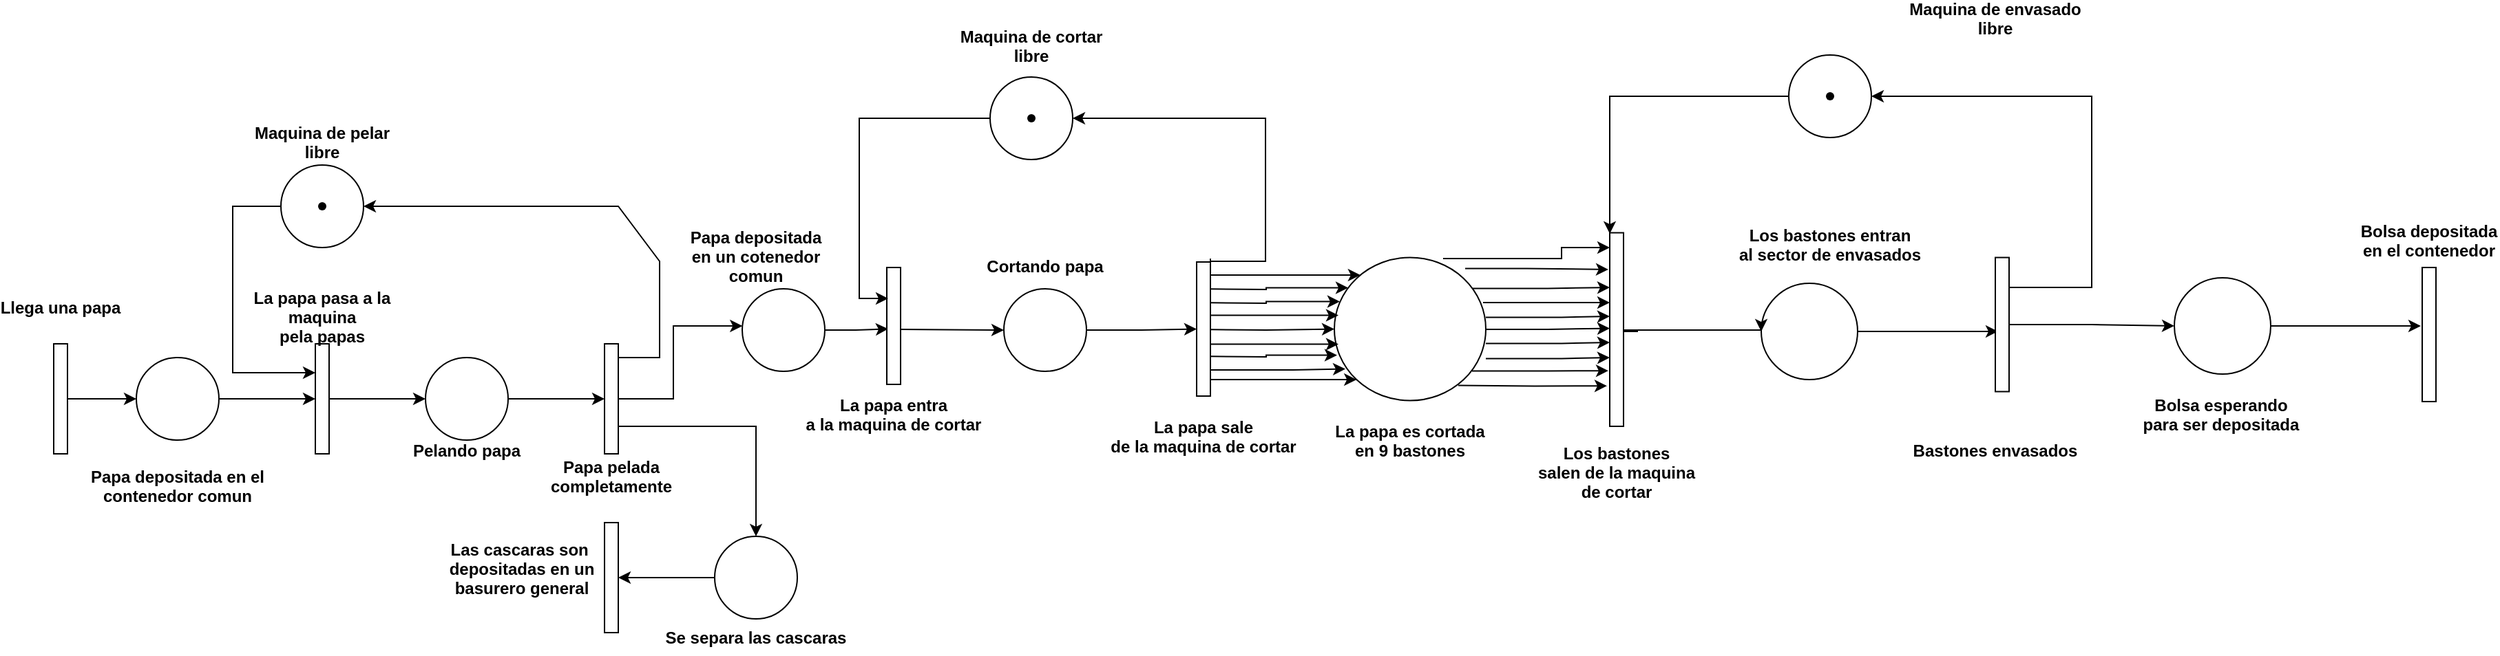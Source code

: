 <mxfile version="15.5.5" type="device"><diagram id="D4oEG7KEl-OamSE9ApVd" name="Page-1"><mxGraphModel dx="1108" dy="1651" grid="1" gridSize="10" guides="1" tooltips="1" connect="1" arrows="1" fold="1" page="1" pageScale="1" pageWidth="827" pageHeight="1169" math="0" shadow="0"><root><mxCell id="0"/><mxCell id="1" parent="0"/><mxCell id="fOKdmzHbXcvWnsDtGCh3-7" value="" style="edgeStyle=orthogonalEdgeStyle;rounded=0;orthogonalLoop=1;jettySize=auto;html=1;" parent="1" source="fOKdmzHbXcvWnsDtGCh3-2" target="fOKdmzHbXcvWnsDtGCh3-5" edge="1"><mxGeometry relative="1" as="geometry"/></mxCell><mxCell id="fOKdmzHbXcvWnsDtGCh3-2" value="&lt;span style=&quot;color: rgba(0 , 0 , 0 , 0) ; font-family: monospace ; font-size: 0px&quot;&gt;&lt;font style=&quot;vertical-align: inherit&quot;&gt;&lt;font style=&quot;vertical-align: inherit&quot;&gt;&lt;font style=&quot;vertical-align: inherit&quot;&gt;&lt;font style=&quot;vertical-align: inherit&quot;&gt;% 3CmxGraphModel% 3E% 3Croot% 3E% 3CmxCell% 20id% 3D% 220% 22% 2F% 3E% 3CmxCell% 20id% 3D% 221% 22% 20parent% 3D% 220% 22% 2F% 3E% 3CmxCell% 20id% 3D % 222% 22% 20valor% 3D% 22% 22% 20style% 3D% 22html% 3D1% 3Bpoints% 3D% 5B% 5D% 3Bperímetro% 3DorthogonalPerimeter% 3B% 22% 20vertex% 3D% 221% 22% 20 parent% 3D% 221% 22% 3E% 3CmxGeometry% 20x% 3D% 2240% 22% 20y% 3D% 22160% 22% 20width% 3D% 2210% 22% 20height% 3D% 2280% 22% 20as% 3D% 22geometry% 22% 2F% 3E% 3C% 2FmxCell% 3E% 3C% 2Froot% 3E% 3C% 2FmxGraphModel% 3E&lt;/font&gt;&lt;/font&gt;&lt;/font&gt;&lt;/font&gt;&lt;/span&gt;" style="html=1;points=[];perimeter=orthogonalPerimeter;" parent="1" vertex="1"><mxGeometry x="40" y="160" width="10" height="80" as="geometry"/></mxCell><mxCell id="fOKdmzHbXcvWnsDtGCh3-3" value="Llega una papa" style="text;align=center;fontStyle=1;verticalAlign=middle;spacingLeft=3;spacingRight=3;strokeColor=none;rotatable=0;points=[[0,0.5],[1,0.5]];portConstraint=eastwest;" parent="1" vertex="1"><mxGeometry x="5" y="120" width="80" height="26" as="geometry"/></mxCell><mxCell id="fOKdmzHbXcvWnsDtGCh3-9" style="edgeStyle=orthogonalEdgeStyle;rounded=0;orthogonalLoop=1;jettySize=auto;html=1;exitX=1;exitY=0.5;exitDx=0;exitDy=0;entryX=0;entryY=0.5;entryDx=0;entryDy=0;entryPerimeter=0;" parent="1" source="fOKdmzHbXcvWnsDtGCh3-5" target="fOKdmzHbXcvWnsDtGCh3-8" edge="1"><mxGeometry relative="1" as="geometry"/></mxCell><mxCell id="fOKdmzHbXcvWnsDtGCh3-5" value="" style="ellipse;whiteSpace=wrap;html=1;aspect=fixed;" parent="1" vertex="1"><mxGeometry x="100" y="170" width="60" height="60" as="geometry"/></mxCell><mxCell id="fOKdmzHbXcvWnsDtGCh3-24" value="" style="edgeStyle=orthogonalEdgeStyle;rounded=0;orthogonalLoop=1;jettySize=auto;html=1;entryX=0;entryY=0.5;entryDx=0;entryDy=0;" parent="1" source="fOKdmzHbXcvWnsDtGCh3-8" target="fOKdmzHbXcvWnsDtGCh3-21" edge="1"><mxGeometry relative="1" as="geometry"><Array as="points"><mxPoint x="290" y="200"/><mxPoint x="290" y="200"/></Array></mxGeometry></mxCell><mxCell id="fOKdmzHbXcvWnsDtGCh3-8" value="&lt;span style=&quot;color: rgba(0 , 0 , 0 , 0) ; font-family: monospace ; font-size: 0px&quot;&gt;&lt;font style=&quot;vertical-align: inherit&quot;&gt;&lt;font style=&quot;vertical-align: inherit&quot;&gt;% 3CmxGraphModel% 3E% 3Croot% 3E% 3CmxCell% 20id% 3D% 220% 22% 2F% 3E% 3CmxCell% 20id% 3D% 221% 22% 20parent% 3D% 220% 22% 2F% 3E% 3CmxCell% 20id% 3D % 222% 22% 20valor% 3D% 22% 22% 20style% 3D% 22html% 3D1% 3Bpoints% 3D% 5B% 5D% 3Bperímetro% 3DorthogonalPerimeter% 3B% 22% 20vertex% 3D% 221% 22% 20 parent% 3D% 221 % 22% 3E% 3CmxGeometry% 20x% 3D% 2240% 22% 20y% 3D% 22160% 22% 20width% 3D% 2210% 22% 20height% 3D% 2280% 22% 20as% 3D% 22geometry% 22% 2F% 3E % 3C% 2FmxCell% 3E% 3C% 2Froot% 3E% 3C% 2FmxGraphModel% 3E&lt;/font&gt;&lt;/font&gt;&lt;/span&gt;" style="html=1;points=[];perimeter=orthogonalPerimeter;" parent="1" vertex="1"><mxGeometry x="230" y="160" width="10" height="80" as="geometry"/></mxCell><mxCell id="fOKdmzHbXcvWnsDtGCh3-10" value="La papa pasa a la &#10;maquina &#10;pela papas&#10;" style="text;align=center;fontStyle=1;verticalAlign=middle;spacingLeft=3;spacingRight=3;strokeColor=none;rotatable=0;points=[[0,0.5],[1,0.5]];portConstraint=eastwest;" parent="1" vertex="1"><mxGeometry x="195" y="134" width="80" height="26" as="geometry"/></mxCell><mxCell id="fOKdmzHbXcvWnsDtGCh3-20" style="edgeStyle=orthogonalEdgeStyle;rounded=0;orthogonalLoop=1;jettySize=auto;html=1;exitX=0;exitY=0.5;exitDx=0;exitDy=0;entryX=0;entryY=0.263;entryDx=0;entryDy=0;entryPerimeter=0;" parent="1" source="fOKdmzHbXcvWnsDtGCh3-12" target="fOKdmzHbXcvWnsDtGCh3-8" edge="1"><mxGeometry relative="1" as="geometry"><Array as="points"><mxPoint x="170" y="60"/><mxPoint x="170" y="181"/></Array></mxGeometry></mxCell><mxCell id="fOKdmzHbXcvWnsDtGCh3-12" value="" style="ellipse;whiteSpace=wrap;html=1;aspect=fixed;" parent="1" vertex="1"><mxGeometry x="205" y="30" width="60" height="60" as="geometry"/></mxCell><mxCell id="fOKdmzHbXcvWnsDtGCh3-14" value="" style="shape=waypoint;sketch=0;fillStyle=solid;size=6;pointerEvents=1;points=[];fillColor=none;resizable=0;rotatable=0;perimeter=centerPerimeter;snapToPoint=1;" parent="1" vertex="1"><mxGeometry x="215" y="40" width="40" height="40" as="geometry"/></mxCell><mxCell id="fOKdmzHbXcvWnsDtGCh3-17" value="Papa depositada en el &#10;contenedor comun" style="text;align=center;fontStyle=1;verticalAlign=middle;spacingLeft=3;spacingRight=3;strokeColor=none;rotatable=0;points=[[0,0.5],[1,0.5]];portConstraint=eastwest;" parent="1" vertex="1"><mxGeometry x="90" y="250" width="80" height="26" as="geometry"/></mxCell><mxCell id="fOKdmzHbXcvWnsDtGCh3-18" value="Maquina de pelar&#10;libre" style="text;align=center;fontStyle=1;verticalAlign=middle;spacingLeft=3;spacingRight=3;strokeColor=none;rotatable=0;points=[[0,0.5],[1,0.5]];portConstraint=eastwest;" parent="1" vertex="1"><mxGeometry x="195" width="80" height="26" as="geometry"/></mxCell><mxCell id="fOKdmzHbXcvWnsDtGCh3-27" style="edgeStyle=orthogonalEdgeStyle;rounded=0;orthogonalLoop=1;jettySize=auto;html=1;exitX=1;exitY=0.5;exitDx=0;exitDy=0;" parent="1" source="fOKdmzHbXcvWnsDtGCh3-21" target="fOKdmzHbXcvWnsDtGCh3-26" edge="1"><mxGeometry relative="1" as="geometry"/></mxCell><mxCell id="fOKdmzHbXcvWnsDtGCh3-21" value="" style="ellipse;whiteSpace=wrap;html=1;aspect=fixed;" parent="1" vertex="1"><mxGeometry x="310" y="170" width="60" height="60" as="geometry"/></mxCell><mxCell id="fOKdmzHbXcvWnsDtGCh3-25" value="Pelando papa" style="text;align=center;fontStyle=1;verticalAlign=middle;spacingLeft=3;spacingRight=3;strokeColor=none;rotatable=0;points=[[0,0.5],[1,0.5]];portConstraint=eastwest;" parent="1" vertex="1"><mxGeometry x="300" y="224" width="80" height="26" as="geometry"/></mxCell><mxCell id="fOKdmzHbXcvWnsDtGCh3-35" value="" style="edgeStyle=orthogonalEdgeStyle;rounded=0;orthogonalLoop=1;jettySize=auto;html=1;" parent="1" source="fOKdmzHbXcvWnsDtGCh3-26" target="fOKdmzHbXcvWnsDtGCh3-34" edge="1"><mxGeometry relative="1" as="geometry"><Array as="points"><mxPoint x="490" y="200"/><mxPoint x="490" y="147"/></Array></mxGeometry></mxCell><mxCell id="fOKdmzHbXcvWnsDtGCh3-37" value="" style="edgeStyle=orthogonalEdgeStyle;rounded=0;orthogonalLoop=1;jettySize=auto;html=1;" parent="1" source="fOKdmzHbXcvWnsDtGCh3-26" target="fOKdmzHbXcvWnsDtGCh3-36" edge="1"><mxGeometry relative="1" as="geometry"><Array as="points"><mxPoint x="550" y="220"/></Array></mxGeometry></mxCell><mxCell id="fOKdmzHbXcvWnsDtGCh3-26" value="&lt;span style=&quot;color: rgba(0 , 0 , 0 , 0) ; font-family: monospace ; font-size: 0px&quot;&gt;&lt;font style=&quot;vertical-align: inherit&quot;&gt;&lt;font style=&quot;vertical-align: inherit&quot;&gt;% 3CmxGraphModel% 3E% 3Croot% 3E% 3CmxCell% 20id% 3D% 220% 22% 2F% 3E% 3CmxCell% 20id% 3D% 221% 22% 20parent% 3D% 220% 22% 2F% 3E% 3CmxCell% 20id% 3D % 222% 22% 20valor% 3D% 22% 22% 20style% 3D% 22html% 3D1% 3Bpoints% 3D% 5B% 5D% 3Bperímetro% 3DorthogonalPerimeter% 3B% 22% 20vertex% 3D% 221% 22% 20 parent% 3D% 221 % 22% 3E% 3CmxGeometry% 20x% 3D% 2240% 22% 20y% 3D% 22160% 22% 20width% 3D% 2210% 22% 20height% 3D% 2280% 22% 20as% 3D% 22geometry% 22% 2F% 3E % 3C% 2FmxCell% 3E% 3C% 2Froot% 3E% 3C% 2FmxGraphModel% 3E&lt;/font&gt;&lt;/font&gt;&lt;/span&gt;" style="html=1;points=[];perimeter=orthogonalPerimeter;" parent="1" vertex="1"><mxGeometry x="440" y="160" width="10" height="80" as="geometry"/></mxCell><mxCell id="fOKdmzHbXcvWnsDtGCh3-29" value="Papa pelada&#10;completamente&#10;" style="text;align=center;fontStyle=1;verticalAlign=middle;spacingLeft=3;spacingRight=3;strokeColor=none;rotatable=0;points=[[0,0.5],[1,0.5]];portConstraint=eastwest;" parent="1" vertex="1"><mxGeometry x="405" y="250" width="80" height="26" as="geometry"/></mxCell><mxCell id="fOKdmzHbXcvWnsDtGCh3-33" value="" style="endArrow=classic;html=1;rounded=0;entryX=1;entryY=0.5;entryDx=0;entryDy=0;exitX=1;exitY=0.125;exitDx=0;exitDy=0;exitPerimeter=0;" parent="1" source="fOKdmzHbXcvWnsDtGCh3-26" target="fOKdmzHbXcvWnsDtGCh3-12" edge="1"><mxGeometry width="50" height="50" relative="1" as="geometry"><mxPoint x="450" y="196" as="sourcePoint"/><mxPoint x="500" y="146" as="targetPoint"/><Array as="points"><mxPoint x="470" y="170"/><mxPoint x="480" y="170"/><mxPoint x="480" y="140"/><mxPoint x="480" y="100"/><mxPoint x="450" y="60"/></Array></mxGeometry></mxCell><mxCell id="NFTWYxHPzE-0MdY0KXbx-3" style="edgeStyle=orthogonalEdgeStyle;rounded=0;orthogonalLoop=1;jettySize=auto;html=1;exitX=1;exitY=0.5;exitDx=0;exitDy=0;entryX=0.1;entryY=0.525;entryDx=0;entryDy=0;entryPerimeter=0;" parent="1" source="fOKdmzHbXcvWnsDtGCh3-34" target="NFTWYxHPzE-0MdY0KXbx-2" edge="1"><mxGeometry relative="1" as="geometry"/></mxCell><mxCell id="fOKdmzHbXcvWnsDtGCh3-34" value="" style="ellipse;whiteSpace=wrap;html=1;" parent="1" vertex="1"><mxGeometry x="540" y="120" width="60" height="60" as="geometry"/></mxCell><mxCell id="fOKdmzHbXcvWnsDtGCh3-40" value="" style="edgeStyle=orthogonalEdgeStyle;rounded=0;orthogonalLoop=1;jettySize=auto;html=1;" parent="1" source="fOKdmzHbXcvWnsDtGCh3-36" target="fOKdmzHbXcvWnsDtGCh3-38" edge="1"><mxGeometry relative="1" as="geometry"/></mxCell><mxCell id="fOKdmzHbXcvWnsDtGCh3-36" value="" style="ellipse;whiteSpace=wrap;html=1;" parent="1" vertex="1"><mxGeometry x="520" y="300" width="60" height="60" as="geometry"/></mxCell><mxCell id="fOKdmzHbXcvWnsDtGCh3-38" value="&lt;span style=&quot;color: rgba(0 , 0 , 0 , 0) ; font-family: monospace ; font-size: 0px&quot;&gt;&lt;font style=&quot;vertical-align: inherit&quot;&gt;&lt;font style=&quot;vertical-align: inherit&quot;&gt;% 3CmxGraphModel% 3E% 3Croot% 3E% 3CmxCell% 20id% 3D% 220% 22% 2F% 3E% 3CmxCell% 20id% 3D% 221% 22% 20parent% 3D% 220% 22% 2F% 3E% 3CmxCell% 20id% 3D % 222% 22% 20valor% 3D% 22% 22% 20style% 3D% 22html% 3D1% 3Bpoints% 3D% 5B% 5D% 3Bperímetro% 3DorthogonalPerimeter% 3B% 22% 20vertex% 3D% 221% 22% 20 parent% 3D% 221 % 22% 3E% 3CmxGeometry% 20x% 3D% 2240% 22% 20y% 3D% 22160% 22% 20width% 3D% 2210% 22% 20height% 3D% 2280% 22% 20as% 3D% 22geometry% 22% 2F% 3E % 3C% 2FmxCell% 3E% 3C% 2Froot% 3E% 3C% 2FmxGraphModel% 3E&lt;/font&gt;&lt;/font&gt;&lt;/span&gt;" style="html=1;points=[];perimeter=orthogonalPerimeter;" parent="1" vertex="1"><mxGeometry x="440" y="290" width="10" height="80" as="geometry"/></mxCell><mxCell id="fOKdmzHbXcvWnsDtGCh3-41" value="Se separa las cascaras" style="text;align=center;fontStyle=1;verticalAlign=middle;spacingLeft=3;spacingRight=3;strokeColor=none;rotatable=0;points=[[0,0.5],[1,0.5]];portConstraint=eastwest;" parent="1" vertex="1"><mxGeometry x="510" y="360" width="80" height="26" as="geometry"/></mxCell><mxCell id="fOKdmzHbXcvWnsDtGCh3-42" value="Las cascaras son &#10;depositadas en un&#10;basurero general&#10;" style="text;align=center;fontStyle=1;verticalAlign=middle;spacingLeft=3;spacingRight=3;strokeColor=none;rotatable=0;points=[[0,0.5],[1,0.5]];portConstraint=eastwest;" parent="1" vertex="1"><mxGeometry x="340" y="317" width="80" height="26" as="geometry"/></mxCell><mxCell id="fOKdmzHbXcvWnsDtGCh3-43" value="Papa depositada&#10;en un cotenedor&#10;comun&#10;" style="text;align=center;fontStyle=1;verticalAlign=middle;spacingLeft=3;spacingRight=3;strokeColor=none;rotatable=0;points=[[0,0.5],[1,0.5]];portConstraint=eastwest;" parent="1" vertex="1"><mxGeometry x="510" y="90" width="80" height="26" as="geometry"/></mxCell><mxCell id="fOKdmzHbXcvWnsDtGCh3-48" value="" style="edgeStyle=orthogonalEdgeStyle;rounded=0;orthogonalLoop=1;jettySize=auto;html=1;" parent="1" source="fOKdmzHbXcvWnsDtGCh3-44" target="fOKdmzHbXcvWnsDtGCh3-47" edge="1"><mxGeometry relative="1" as="geometry"><Array as="points"><mxPoint x="940" y="110"/><mxPoint x="940" y="110"/></Array></mxGeometry></mxCell><mxCell id="fOKdmzHbXcvWnsDtGCh3-46" value="Los bastones&#10;salen de la maquina&#10;de cortar" style="text;align=center;fontStyle=1;verticalAlign=middle;spacingLeft=3;spacingRight=3;strokeColor=none;rotatable=0;points=[[0,0.5],[1,0.5]];portConstraint=eastwest;" parent="1" vertex="1"><mxGeometry x="1135" y="240" width="80" height="26" as="geometry"/></mxCell><mxCell id="fOKdmzHbXcvWnsDtGCh3-47" value="" style="ellipse;whiteSpace=wrap;html=1;" parent="1" vertex="1"><mxGeometry x="970" y="97.25" width="110" height="104" as="geometry"/></mxCell><mxCell id="fOKdmzHbXcvWnsDtGCh3-49" value="La papa es cortada&#10;en 9 bastones&#10;" style="text;align=center;fontStyle=1;verticalAlign=middle;spacingLeft=3;spacingRight=3;strokeColor=none;rotatable=0;points=[[0,0.5],[1,0.5]];portConstraint=eastwest;" parent="1" vertex="1"><mxGeometry x="985" y="224" width="80" height="26" as="geometry"/></mxCell><mxCell id="fOKdmzHbXcvWnsDtGCh3-51" value="&lt;span style=&quot;color: rgba(0 , 0 , 0 , 0) ; font-family: monospace ; font-size: 0px&quot;&gt;&lt;font style=&quot;vertical-align: inherit&quot;&gt;&lt;font style=&quot;vertical-align: inherit&quot;&gt;% 3CmxGraphModel% 3E% 3Croot% 3E% 3CmxCell% 20id% 3D% 220% 22% 2F% 3E% 3CmxCell% 20id% 3D% 221% 22% 20parent% 3D% 220% 22% 2F% 3E% 3CmxCell% 20id% 3D % 222% 22% 20valor% 3D% 22% 22% 20style% 3D% 22html% 3D1% 3Bpoints% 3D% 5B% 5D% 3Bperímetro% 3DorthogonalPerimeter% 3B% 22% 20vertex% 3D% 221% 22% 20 parent% 3D% 221 % 22% 3E% 3CmxGeometry% 20x% 3D% 2240% 22% 20y% 3D% 22160% 22% 20width% 3D% 2210% 22% 20height% 3D% 2280% 22% 20as% 3D% 22geometry% 22% 2F% 3E % 3C% 2FmxCell% 3E% 3C% 2Froot% 3E% 3C% 2FmxGraphModel% 3E&lt;/font&gt;&lt;/font&gt;&lt;/span&gt;" style="html=1;points=[];perimeter=orthogonalPerimeter;" parent="1" vertex="1"><mxGeometry x="1170" y="79.25" width="10" height="140.75" as="geometry"/></mxCell><mxCell id="7FnCor6ieRvpIxcYqq8b-2" value="" style="edgeStyle=orthogonalEdgeStyle;rounded=0;orthogonalLoop=1;jettySize=auto;html=1;entryX=0.091;entryY=0.212;entryDx=0;entryDy=0;entryPerimeter=0;" parent="1" target="fOKdmzHbXcvWnsDtGCh3-47" edge="1"><mxGeometry relative="1" as="geometry"><mxPoint x="870" y="120" as="sourcePoint"/><mxPoint x="960" y="120" as="targetPoint"/></mxGeometry></mxCell><mxCell id="7FnCor6ieRvpIxcYqq8b-4" value="" style="edgeStyle=orthogonalEdgeStyle;rounded=0;orthogonalLoop=1;jettySize=auto;html=1;entryX=0.027;entryY=0.404;entryDx=0;entryDy=0;entryPerimeter=0;" parent="1" target="fOKdmzHbXcvWnsDtGCh3-47" edge="1"><mxGeometry relative="1" as="geometry"><mxPoint x="870" y="146" as="sourcePoint"/><mxPoint x="960" y="146" as="targetPoint"/><Array as="points"><mxPoint x="870" y="140"/></Array></mxGeometry></mxCell><mxCell id="7FnCor6ieRvpIxcYqq8b-5" value="" style="edgeStyle=orthogonalEdgeStyle;rounded=0;orthogonalLoop=1;jettySize=auto;html=1;entryX=0.036;entryY=0.308;entryDx=0;entryDy=0;entryPerimeter=0;" parent="1" target="fOKdmzHbXcvWnsDtGCh3-47" edge="1"><mxGeometry relative="1" as="geometry"><mxPoint x="870" y="130" as="sourcePoint"/><mxPoint x="960" y="130" as="targetPoint"/></mxGeometry></mxCell><mxCell id="7FnCor6ieRvpIxcYqq8b-6" value="" style="edgeStyle=orthogonalEdgeStyle;rounded=0;orthogonalLoop=1;jettySize=auto;html=1;entryX=0;entryY=0.5;entryDx=0;entryDy=0;" parent="1" target="fOKdmzHbXcvWnsDtGCh3-47" edge="1"><mxGeometry relative="1" as="geometry"><mxPoint x="870" y="149.5" as="sourcePoint"/><mxPoint x="960" y="149.5" as="targetPoint"/></mxGeometry></mxCell><mxCell id="7FnCor6ieRvpIxcYqq8b-7" value="" style="edgeStyle=orthogonalEdgeStyle;rounded=0;orthogonalLoop=1;jettySize=auto;html=1;entryX=0.027;entryY=0.606;entryDx=0;entryDy=0;entryPerimeter=0;" parent="1" target="fOKdmzHbXcvWnsDtGCh3-47" edge="1"><mxGeometry relative="1" as="geometry"><mxPoint x="870" y="159" as="sourcePoint"/><mxPoint x="960" y="159" as="targetPoint"/><Array as="points"><mxPoint x="870" y="161"/></Array></mxGeometry></mxCell><mxCell id="7FnCor6ieRvpIxcYqq8b-8" value="" style="edgeStyle=orthogonalEdgeStyle;rounded=0;orthogonalLoop=1;jettySize=auto;html=1;entryX=0.018;entryY=0.683;entryDx=0;entryDy=0;entryPerimeter=0;" parent="1" target="fOKdmzHbXcvWnsDtGCh3-47" edge="1"><mxGeometry relative="1" as="geometry"><mxPoint x="870" y="169" as="sourcePoint"/><mxPoint x="960" y="169" as="targetPoint"/></mxGeometry></mxCell><mxCell id="7FnCor6ieRvpIxcYqq8b-10" value="" style="edgeStyle=orthogonalEdgeStyle;rounded=0;orthogonalLoop=1;jettySize=auto;html=1;entryX=0.073;entryY=0.779;entryDx=0;entryDy=0;entryPerimeter=0;" parent="1" target="fOKdmzHbXcvWnsDtGCh3-47" edge="1"><mxGeometry relative="1" as="geometry"><mxPoint x="870" y="179" as="sourcePoint"/><mxPoint x="960" y="179" as="targetPoint"/><Array as="points"><mxPoint x="940" y="179"/><mxPoint x="940" y="179"/></Array></mxGeometry></mxCell><mxCell id="7FnCor6ieRvpIxcYqq8b-11" value="" style="edgeStyle=orthogonalEdgeStyle;rounded=0;orthogonalLoop=1;jettySize=auto;html=1;entryX=0;entryY=1;entryDx=0;entryDy=0;startArrow=none;" parent="1" source="fOKdmzHbXcvWnsDtGCh3-44" target="fOKdmzHbXcvWnsDtGCh3-47" edge="1"><mxGeometry relative="1" as="geometry"><mxPoint x="870" y="189" as="sourcePoint"/><mxPoint x="960" y="189" as="targetPoint"/><Array as="points"><mxPoint x="870" y="187"/></Array></mxGeometry></mxCell><mxCell id="7FnCor6ieRvpIxcYqq8b-12" value="Los bastones entran&#10;al sector de envasados" style="text;align=center;fontStyle=1;verticalAlign=middle;spacingLeft=3;spacingRight=3;strokeColor=none;rotatable=0;points=[[0,0.5],[1,0.5]];portConstraint=eastwest;" parent="1" vertex="1"><mxGeometry x="1290" y="74.5" width="80" height="26" as="geometry"/></mxCell><mxCell id="NFTWYxHPzE-0MdY0KXbx-2" value="&lt;span style=&quot;color: rgba(0 , 0 , 0 , 0) ; font-family: monospace ; font-size: 0px&quot;&gt;&lt;font style=&quot;vertical-align: inherit&quot;&gt;&lt;font style=&quot;vertical-align: inherit&quot;&gt;% 3CmxGraphModel% 3E% 3Croot% 3E% 3CmxCell% 20id% 3D% 220% 22% 2F% 3E% 3CmxCell% 20id% 3D% 221% 22% 20parent% 3D% 220% 22% 2F% 3E% 3CmxCell% 20id% 3D % 222% 22% 20valor% 3D% 22% 22% 20style% 3D% 22html% 3D1% 3Bpoints% 3D% 5B% 5D% 3Bperímetro% 3DorthogonalPerimeter% 3B% 22% 20vertex% 3D% 221% 22% 20 parent% 3D% 221 % 22% 3E% 3CmxGeometry% 20x% 3D% 2240% 22% 20y% 3D% 22160% 22% 20width% 3D% 2210% 22% 20height% 3D% 2280% 22% 20as% 3D% 22geometry% 22% 2F% 3E % 3C% 2FmxCell% 3E% 3C% 2Froot% 3E% 3C% 2FmxGraphModel% 3E&lt;/font&gt;&lt;/font&gt;&lt;/span&gt;" style="html=1;points=[];perimeter=orthogonalPerimeter;" parent="1" vertex="1"><mxGeometry x="645" y="104.5" width="10" height="85" as="geometry"/></mxCell><mxCell id="NFTWYxHPzE-0MdY0KXbx-4" value="La papa entra&#10;a la maquina de cortar" style="text;align=center;fontStyle=1;verticalAlign=middle;spacingLeft=3;spacingRight=3;strokeColor=none;rotatable=0;points=[[0,0.5],[1,0.5]];portConstraint=eastwest;" parent="1" vertex="1"><mxGeometry x="610" y="198" width="80" height="26" as="geometry"/></mxCell><mxCell id="NFTWYxHPzE-0MdY0KXbx-8" style="edgeStyle=orthogonalEdgeStyle;rounded=0;orthogonalLoop=1;jettySize=auto;html=1;exitX=1;exitY=0.5;exitDx=0;exitDy=0;" parent="1" source="NFTWYxHPzE-0MdY0KXbx-5" target="fOKdmzHbXcvWnsDtGCh3-44" edge="1"><mxGeometry relative="1" as="geometry"/></mxCell><mxCell id="NFTWYxHPzE-0MdY0KXbx-5" value="" style="ellipse;whiteSpace=wrap;html=1;" parent="1" vertex="1"><mxGeometry x="730" y="120" width="60" height="60" as="geometry"/></mxCell><mxCell id="NFTWYxHPzE-0MdY0KXbx-7" value="Cortando papa" style="text;align=center;fontStyle=1;verticalAlign=middle;spacingLeft=3;spacingRight=3;strokeColor=none;rotatable=0;points=[[0,0.5],[1,0.5]];portConstraint=eastwest;" parent="1" vertex="1"><mxGeometry x="720" y="90" width="80" height="26" as="geometry"/></mxCell><mxCell id="NFTWYxHPzE-0MdY0KXbx-10" style="edgeStyle=orthogonalEdgeStyle;rounded=0;orthogonalLoop=1;jettySize=auto;html=1;exitX=0;exitY=0.5;exitDx=0;exitDy=0;entryX=0.1;entryY=0.265;entryDx=0;entryDy=0;entryPerimeter=0;" parent="1" source="NFTWYxHPzE-0MdY0KXbx-9" target="NFTWYxHPzE-0MdY0KXbx-2" edge="1"><mxGeometry relative="1" as="geometry"/></mxCell><mxCell id="NFTWYxHPzE-0MdY0KXbx-25" style="edgeStyle=orthogonalEdgeStyle;rounded=0;orthogonalLoop=1;jettySize=auto;html=1;exitX=0;exitY=1;exitDx=0;exitDy=0;" parent="1" source="NFTWYxHPzE-0MdY0KXbx-9" target="NFTWYxHPzE-0MdY0KXbx-18" edge="1"><mxGeometry relative="1" as="geometry"/></mxCell><mxCell id="NFTWYxHPzE-0MdY0KXbx-9" value="" style="ellipse;whiteSpace=wrap;html=1;" parent="1" vertex="1"><mxGeometry x="720" y="-34" width="60" height="60" as="geometry"/></mxCell><mxCell id="NFTWYxHPzE-0MdY0KXbx-48" style="edgeStyle=orthogonalEdgeStyle;rounded=0;orthogonalLoop=1;jettySize=auto;html=1;exitX=1;exitY=0.5;exitDx=0;exitDy=0;entryX=0.2;entryY=0.551;entryDx=0;entryDy=0;entryPerimeter=0;" parent="1" source="NFTWYxHPzE-0MdY0KXbx-12" target="NFTWYxHPzE-0MdY0KXbx-46" edge="1"><mxGeometry relative="1" as="geometry"/></mxCell><mxCell id="NFTWYxHPzE-0MdY0KXbx-12" value="" style="ellipse;whiteSpace=wrap;html=1;" parent="1" vertex="1"><mxGeometry x="1280" y="116" width="70" height="70" as="geometry"/></mxCell><mxCell id="NFTWYxHPzE-0MdY0KXbx-13" value="" style="edgeStyle=orthogonalEdgeStyle;rounded=0;orthogonalLoop=1;jettySize=auto;html=1;entryX=0;entryY=0.5;entryDx=0;entryDy=0;" parent="1" target="NFTWYxHPzE-0MdY0KXbx-12" edge="1"><mxGeometry relative="1" as="geometry"><mxPoint x="1190" y="150" as="sourcePoint"/><mxPoint x="1276.109" y="148.89" as="targetPoint"/><Array as="points"><mxPoint x="1190" y="151"/><mxPoint x="1180" y="151"/><mxPoint x="1180" y="150"/></Array></mxGeometry></mxCell><mxCell id="NFTWYxHPzE-0MdY0KXbx-15" style="edgeStyle=orthogonalEdgeStyle;rounded=0;orthogonalLoop=1;jettySize=auto;html=1;exitX=1;exitY=0.5;exitDx=0;exitDy=0;entryX=0;entryY=0.5;entryDx=0;entryDy=0;" parent="1" target="NFTWYxHPzE-0MdY0KXbx-5" edge="1"><mxGeometry relative="1" as="geometry"><mxPoint x="655" y="149.5" as="sourcePoint"/><mxPoint x="785" y="149.5" as="targetPoint"/></mxGeometry></mxCell><mxCell id="NFTWYxHPzE-0MdY0KXbx-17" value="Maquina de cortar&#10;libre" style="text;align=center;fontStyle=1;verticalAlign=middle;spacingLeft=3;spacingRight=3;strokeColor=none;rotatable=0;points=[[0,0.5],[1,0.5]];portConstraint=eastwest;" parent="1" vertex="1"><mxGeometry x="710" y="-70" width="80" height="26" as="geometry"/></mxCell><mxCell id="NFTWYxHPzE-0MdY0KXbx-18" value="" style="shape=waypoint;sketch=0;fillStyle=solid;size=6;pointerEvents=1;points=[];fillColor=none;resizable=0;rotatable=0;perimeter=centerPerimeter;snapToPoint=1;" parent="1" vertex="1"><mxGeometry x="730" y="-24" width="40" height="40" as="geometry"/></mxCell><mxCell id="fOKdmzHbXcvWnsDtGCh3-44" value="&lt;span style=&quot;color: rgba(0 , 0 , 0 , 0) ; font-family: monospace ; font-size: 0px&quot;&gt;&lt;font style=&quot;vertical-align: inherit&quot;&gt;&lt;font style=&quot;vertical-align: inherit&quot;&gt;% 3CmxGraphModel% 3E% 3Croot% 3E% 3CmxCell% 20id% 3D% 220% 22% 2F% 3E% 3CmxCell% 20id% 3D% 221% 22% 20parent% 3D% 220% 22% 2F% 3E% 3CmxCell% 20id% 3D % 222% 22% 20valor% 3D% 22% 22% 20style% 3D% 22html% 3D1% 3Bpoints% 3D% 5B% 5D% 3Bperímetro% 3DorthogonalPerimeter% 3B% 22% 20vertex% 3D% 221% 22% 20 parent% 3D% 221 % 22% 3E% 3CmxGeometry% 20x% 3D% 2240% 22% 20y% 3D% 22160% 22% 20width% 3D% 2210% 22% 20height% 3D% 2280% 22% 20as% 3D% 22geometry% 22% 2F% 3E % 3C% 2FmxCell% 3E% 3C% 2Froot% 3E% 3C% 2FmxGraphModel% 3E&lt;/font&gt;&lt;/font&gt;&lt;/span&gt;" style="html=1;points=[];perimeter=orthogonalPerimeter;" parent="1" vertex="1"><mxGeometry x="870" y="100.5" width="10" height="97.5" as="geometry"/></mxCell><mxCell id="NFTWYxHPzE-0MdY0KXbx-19" value="" style="edgeStyle=orthogonalEdgeStyle;rounded=0;orthogonalLoop=1;jettySize=auto;html=1;entryX=0;entryY=1;entryDx=0;entryDy=0;endArrow=none;" parent="1" target="fOKdmzHbXcvWnsDtGCh3-44" edge="1"><mxGeometry relative="1" as="geometry"><mxPoint x="870" y="189" as="sourcePoint"/><mxPoint x="986.109" y="186.77" as="targetPoint"/><Array as="points"/></mxGeometry></mxCell><mxCell id="NFTWYxHPzE-0MdY0KXbx-20" value="" style="edgeStyle=orthogonalEdgeStyle;rounded=0;orthogonalLoop=1;jettySize=auto;html=1;entryX=1;entryY=0.5;entryDx=0;entryDy=0;" parent="1" target="NFTWYxHPzE-0MdY0KXbx-9" edge="1"><mxGeometry relative="1" as="geometry"><Array as="points"><mxPoint x="880" y="100"/><mxPoint x="920" y="100"/><mxPoint x="920" y="-4"/></Array><mxPoint x="880" y="98" as="sourcePoint"/><mxPoint x="1039.857" y="98" as="targetPoint"/></mxGeometry></mxCell><mxCell id="NFTWYxHPzE-0MdY0KXbx-30" value="" style="edgeStyle=orthogonalEdgeStyle;rounded=0;orthogonalLoop=1;jettySize=auto;html=1;" parent="1" edge="1"><mxGeometry relative="1" as="geometry"><mxPoint x="1069.99" y="119.7" as="sourcePoint"/><mxPoint x="1170" y="119" as="targetPoint"/><Array as="points"><mxPoint x="1124.99" y="119"/></Array></mxGeometry></mxCell><mxCell id="NFTWYxHPzE-0MdY0KXbx-31" value="" style="edgeStyle=orthogonalEdgeStyle;rounded=0;orthogonalLoop=1;jettySize=auto;html=1;exitX=0.982;exitY=0.315;exitDx=0;exitDy=0;exitPerimeter=0;" parent="1" source="fOKdmzHbXcvWnsDtGCh3-47" edge="1"><mxGeometry relative="1" as="geometry"><mxPoint x="1080" y="130" as="sourcePoint"/><mxPoint x="1170" y="130" as="targetPoint"/><Array as="points"/></mxGeometry></mxCell><mxCell id="NFTWYxHPzE-0MdY0KXbx-32" value="" style="edgeStyle=orthogonalEdgeStyle;rounded=0;orthogonalLoop=1;jettySize=auto;html=1;" parent="1" edge="1"><mxGeometry relative="1" as="geometry"><mxPoint x="1080" y="140.7" as="sourcePoint"/><mxPoint x="1170" y="140" as="targetPoint"/><Array as="points"><mxPoint x="1135" y="140"/></Array></mxGeometry></mxCell><mxCell id="NFTWYxHPzE-0MdY0KXbx-33" value="" style="edgeStyle=orthogonalEdgeStyle;rounded=0;orthogonalLoop=1;jettySize=auto;html=1;" parent="1" edge="1"><mxGeometry relative="1" as="geometry"><mxPoint x="1080" y="149.45" as="sourcePoint"/><mxPoint x="1170" y="148.75" as="targetPoint"/><Array as="points"><mxPoint x="1125" y="149.75"/></Array></mxGeometry></mxCell><mxCell id="NFTWYxHPzE-0MdY0KXbx-34" value="" style="edgeStyle=orthogonalEdgeStyle;rounded=0;orthogonalLoop=1;jettySize=auto;html=1;" parent="1" edge="1"><mxGeometry relative="1" as="geometry"><mxPoint x="1080" y="159.7" as="sourcePoint"/><mxPoint x="1170" y="159" as="targetPoint"/><Array as="points"><mxPoint x="1135" y="159"/></Array></mxGeometry></mxCell><mxCell id="NFTWYxHPzE-0MdY0KXbx-35" value="" style="edgeStyle=orthogonalEdgeStyle;rounded=0;orthogonalLoop=1;jettySize=auto;html=1;" parent="1" edge="1"><mxGeometry relative="1" as="geometry"><mxPoint x="1080" y="170.7" as="sourcePoint"/><mxPoint x="1170" y="170" as="targetPoint"/><Array as="points"><mxPoint x="1135" y="170"/></Array></mxGeometry></mxCell><mxCell id="NFTWYxHPzE-0MdY0KXbx-36" value="" style="edgeStyle=orthogonalEdgeStyle;rounded=0;orthogonalLoop=1;jettySize=auto;html=1;entryX=-0.1;entryY=0.713;entryDx=0;entryDy=0;entryPerimeter=0;" parent="1" target="fOKdmzHbXcvWnsDtGCh3-51" edge="1"><mxGeometry relative="1" as="geometry"><mxPoint x="1070" y="179.7" as="sourcePoint"/><mxPoint x="1160" y="179" as="targetPoint"/><Array as="points"><mxPoint x="1125" y="180"/></Array></mxGeometry></mxCell><mxCell id="NFTWYxHPzE-0MdY0KXbx-37" value="" style="edgeStyle=orthogonalEdgeStyle;rounded=0;orthogonalLoop=1;jettySize=auto;html=1;entryX=-0.2;entryY=0.791;entryDx=0;entryDy=0;entryPerimeter=0;" parent="1" target="fOKdmzHbXcvWnsDtGCh3-51" edge="1"><mxGeometry relative="1" as="geometry"><mxPoint x="1060" y="190.2" as="sourcePoint"/><mxPoint x="1150" y="189.5" as="targetPoint"/><Array as="points"/></mxGeometry></mxCell><mxCell id="NFTWYxHPzE-0MdY0KXbx-41" value="" style="edgeStyle=orthogonalEdgeStyle;rounded=0;orthogonalLoop=1;jettySize=auto;html=1;entryX=-0.1;entryY=0.19;entryDx=0;entryDy=0;entryPerimeter=0;" parent="1" target="fOKdmzHbXcvWnsDtGCh3-51" edge="1"><mxGeometry relative="1" as="geometry"><mxPoint x="1065" y="105.2" as="sourcePoint"/><mxPoint x="1155" y="104.5" as="targetPoint"/><Array as="points"><mxPoint x="1110" y="105"/></Array></mxGeometry></mxCell><mxCell id="NFTWYxHPzE-0MdY0KXbx-42" value="" style="edgeStyle=orthogonalEdgeStyle;rounded=0;orthogonalLoop=1;jettySize=auto;html=1;exitX=0.718;exitY=0.007;exitDx=0;exitDy=0;exitPerimeter=0;" parent="1" source="fOKdmzHbXcvWnsDtGCh3-47" edge="1"><mxGeometry relative="1" as="geometry"><mxPoint x="1080" y="90.7" as="sourcePoint"/><mxPoint x="1170" y="90" as="targetPoint"/><Array as="points"><mxPoint x="1135" y="98"/><mxPoint x="1135" y="90"/></Array></mxGeometry></mxCell><mxCell id="NFTWYxHPzE-0MdY0KXbx-43" value="La papa sale&#10;de la maquina de cortar" style="text;align=center;fontStyle=1;verticalAlign=middle;spacingLeft=3;spacingRight=3;strokeColor=none;rotatable=0;points=[[0,0.5],[1,0.5]];portConstraint=eastwest;" parent="1" vertex="1"><mxGeometry x="835" y="214" width="80" height="26" as="geometry"/></mxCell><mxCell id="NFTWYxHPzE-0MdY0KXbx-44" value="" style="shape=waypoint;sketch=0;fillStyle=solid;size=6;pointerEvents=1;points=[];fillColor=none;resizable=0;rotatable=0;perimeter=centerPerimeter;snapToPoint=1;" parent="1" vertex="1"><mxGeometry x="1310" y="-40" width="40" height="40" as="geometry"/></mxCell><mxCell id="NFTWYxHPzE-0MdY0KXbx-50" style="edgeStyle=orthogonalEdgeStyle;rounded=0;orthogonalLoop=1;jettySize=auto;html=1;exitX=0;exitY=0.5;exitDx=0;exitDy=0;entryX=0;entryY=0.005;entryDx=0;entryDy=0;entryPerimeter=0;" parent="1" source="NFTWYxHPzE-0MdY0KXbx-45" target="fOKdmzHbXcvWnsDtGCh3-51" edge="1"><mxGeometry relative="1" as="geometry"><mxPoint x="1250" y="90" as="targetPoint"/></mxGeometry></mxCell><mxCell id="NFTWYxHPzE-0MdY0KXbx-45" value="" style="ellipse;whiteSpace=wrap;html=1;fillColor=none;" parent="1" vertex="1"><mxGeometry x="1300" y="-50" width="60" height="60" as="geometry"/></mxCell><mxCell id="NFTWYxHPzE-0MdY0KXbx-52" value="" style="edgeStyle=orthogonalEdgeStyle;rounded=0;orthogonalLoop=1;jettySize=auto;html=1;" parent="1" source="NFTWYxHPzE-0MdY0KXbx-46" target="NFTWYxHPzE-0MdY0KXbx-51" edge="1"><mxGeometry relative="1" as="geometry"/></mxCell><mxCell id="NFTWYxHPzE-0MdY0KXbx-46" value="&lt;span style=&quot;color: rgba(0 , 0 , 0 , 0) ; font-family: monospace ; font-size: 0px&quot;&gt;&lt;font style=&quot;vertical-align: inherit&quot;&gt;&lt;font style=&quot;vertical-align: inherit&quot;&gt;% 3CmxGraphModel% 3E% 3Croot% 3E% 3CmxCell% 20id% 3D% 220% 22% 2F% 3E% 3CmxCell% 20id% 3D% 221% 22% 20parent% 3D% 220% 22% 2F% 3E% 3CmxCell% 20id% 3D % 222% 22% 20valor% 3D% 22% 22% 20style% 3D% 22html% 3D1% 3Bpoints% 3D% 5B% 5D% 3Bperímetro% 3DorthogonalPerimeter% 3B% 22% 20vertex% 3D% 221% 22% 20 parent% 3D% 221 % 22% 3E% 3CmxGeometry% 20x% 3D% 2240% 22% 20y% 3D% 22160% 22% 20width% 3D% 2210% 22% 20height% 3D% 2280% 22% 20as% 3D% 22geometry% 22% 2F% 3E % 3C% 2FmxCell% 3E% 3C% 2Froot% 3E% 3C% 2FmxGraphModel% 3E&lt;/font&gt;&lt;/font&gt;&lt;/span&gt;" style="html=1;points=[];perimeter=orthogonalPerimeter;" parent="1" vertex="1"><mxGeometry x="1450" y="97.25" width="10" height="97.5" as="geometry"/></mxCell><mxCell id="NFTWYxHPzE-0MdY0KXbx-47" value="Maquina de envasado&#10;libre" style="text;align=center;fontStyle=1;verticalAlign=middle;spacingLeft=3;spacingRight=3;strokeColor=none;rotatable=0;points=[[0,0.5],[1,0.5]];portConstraint=eastwest;" parent="1" vertex="1"><mxGeometry x="1410" y="-90" width="80" height="26" as="geometry"/></mxCell><mxCell id="NFTWYxHPzE-0MdY0KXbx-49" style="edgeStyle=orthogonalEdgeStyle;rounded=0;orthogonalLoop=1;jettySize=auto;html=1;exitX=1;exitY=0.5;exitDx=0;exitDy=0;entryX=1;entryY=0.5;entryDx=0;entryDy=0;" parent="1" target="NFTWYxHPzE-0MdY0KXbx-45" edge="1"><mxGeometry relative="1" as="geometry"><mxPoint x="1460" y="119.03" as="sourcePoint"/><mxPoint x="1562" y="119.003" as="targetPoint"/><Array as="points"><mxPoint x="1520" y="119"/><mxPoint x="1520" y="-20"/></Array></mxGeometry></mxCell><mxCell id="NFTWYxHPzE-0MdY0KXbx-55" style="edgeStyle=orthogonalEdgeStyle;rounded=0;orthogonalLoop=1;jettySize=auto;html=1;exitX=1;exitY=0.5;exitDx=0;exitDy=0;entryX=-0.1;entryY=0.436;entryDx=0;entryDy=0;entryPerimeter=0;" parent="1" source="NFTWYxHPzE-0MdY0KXbx-51" target="NFTWYxHPzE-0MdY0KXbx-54" edge="1"><mxGeometry relative="1" as="geometry"/></mxCell><mxCell id="NFTWYxHPzE-0MdY0KXbx-51" value="" style="ellipse;whiteSpace=wrap;html=1;" parent="1" vertex="1"><mxGeometry x="1580" y="112" width="70" height="70" as="geometry"/></mxCell><mxCell id="NFTWYxHPzE-0MdY0KXbx-53" value="Bolsa esperando&#10;para ser depositada" style="text;align=center;fontStyle=1;verticalAlign=middle;spacingLeft=3;spacingRight=3;strokeColor=none;rotatable=0;points=[[0,0.5],[1,0.5]];portConstraint=eastwest;" parent="1" vertex="1"><mxGeometry x="1574" y="198" width="80" height="26" as="geometry"/></mxCell><mxCell id="NFTWYxHPzE-0MdY0KXbx-54" value="&lt;span style=&quot;color: rgba(0 , 0 , 0 , 0) ; font-family: monospace ; font-size: 0px&quot;&gt;&lt;font style=&quot;vertical-align: inherit&quot;&gt;&lt;font style=&quot;vertical-align: inherit&quot;&gt;% 3CmxGraphModel% 3E% 3Croot% 3E% 3CmxCell% 20id% 3D% 220% 22% 2F% 3E% 3CmxCell% 20id% 3D% 221% 22% 20parent% 3D% 220% 22% 2F% 3E% 3CmxCell% 20id% 3D % 222% 22% 20valor% 3D% 22% 22% 20style% 3D% 22html% 3D1% 3Bpoints% 3D% 5B% 5D% 3Bperímetro% 3DorthogonalPerimeter% 3B% 22% 20vertex% 3D% 221% 22% 20 parent% 3D% 221 % 22% 3E% 3CmxGeometry% 20x% 3D% 2240% 22% 20y% 3D% 22160% 22% 20width% 3D% 2210% 22% 20height% 3D% 2280% 22% 20as% 3D% 22geometry% 22% 2F% 3E % 3C% 2FmxCell% 3E% 3C% 2Froot% 3E% 3C% 2FmxGraphModel% 3E&lt;/font&gt;&lt;/font&gt;&lt;/span&gt;" style="html=1;points=[];perimeter=orthogonalPerimeter;" parent="1" vertex="1"><mxGeometry x="1760" y="104.5" width="10" height="97.5" as="geometry"/></mxCell><mxCell id="NFTWYxHPzE-0MdY0KXbx-56" value="Bolsa depositada&#10;en el contenedor" style="text;align=center;fontStyle=1;verticalAlign=middle;spacingLeft=3;spacingRight=3;strokeColor=none;rotatable=0;points=[[0,0.5],[1,0.5]];portConstraint=eastwest;" parent="1" vertex="1"><mxGeometry x="1725" y="71.25" width="80" height="26" as="geometry"/></mxCell><mxCell id="NFTWYxHPzE-0MdY0KXbx-57" value="Bastones envasados" style="text;align=center;fontStyle=1;verticalAlign=middle;spacingLeft=3;spacingRight=3;strokeColor=none;rotatable=0;points=[[0,0.5],[1,0.5]];portConstraint=eastwest;" parent="1" vertex="1"><mxGeometry x="1410" y="224" width="80" height="26" as="geometry"/></mxCell></root></mxGraphModel></diagram></mxfile>